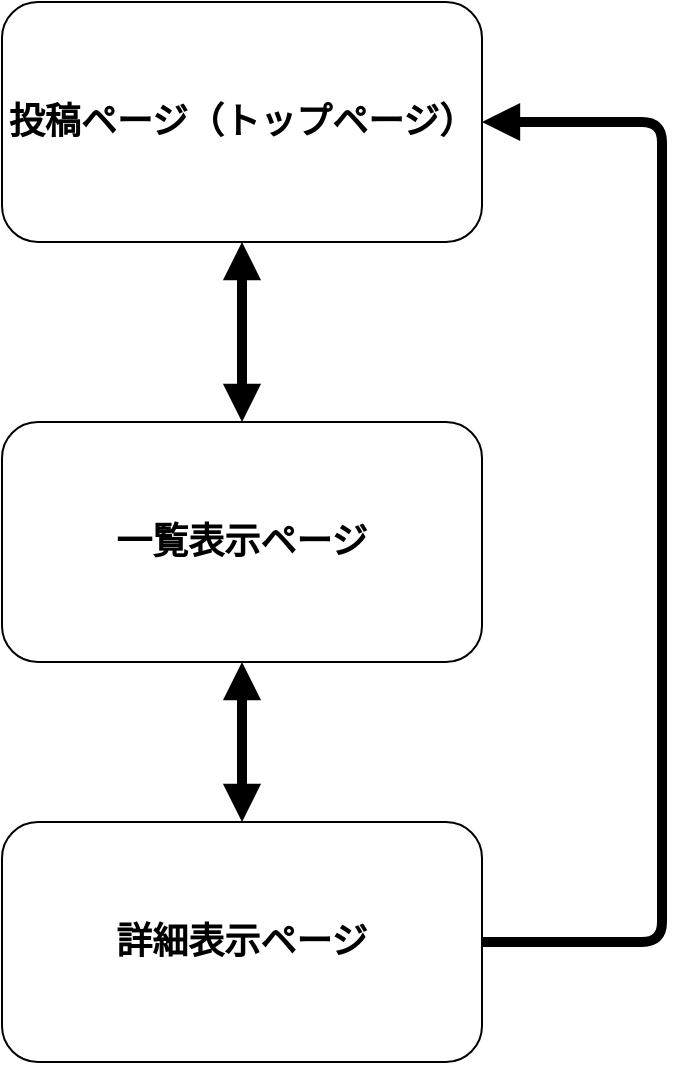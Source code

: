 <mxfile>
    <diagram id="X2_kJJCyzKqL5pP_5GuB" name="ページ1">
        <mxGraphModel dx="443" dy="690" grid="1" gridSize="10" guides="1" tooltips="1" connect="1" arrows="1" fold="1" page="1" pageScale="1" pageWidth="1169" pageHeight="827" math="0" shadow="0">
            <root>
                <mxCell id="0"/>
                <mxCell id="1" parent="0"/>
                <mxCell id="8" style="edgeStyle=none;html=1;startArrow=block;startFill=1;endArrow=block;endFill=1;strokeWidth=5;" edge="1" parent="1" source="2" target="5">
                    <mxGeometry relative="1" as="geometry"/>
                </mxCell>
                <mxCell id="2" value="&lt;font style=&quot;font-size: 18px;&quot;&gt;&lt;b&gt;投稿ページ（トップページ）&lt;/b&gt;&lt;/font&gt;" style="rounded=1;whiteSpace=wrap;html=1;" vertex="1" parent="1">
                    <mxGeometry x="390" y="70" width="240" height="120" as="geometry"/>
                </mxCell>
                <mxCell id="5" value="&lt;span style=&quot;font-size: 18px;&quot;&gt;&lt;b&gt;一覧表示ページ&lt;/b&gt;&lt;/span&gt;" style="rounded=1;whiteSpace=wrap;html=1;" vertex="1" parent="1">
                    <mxGeometry x="390" y="280" width="240" height="120" as="geometry"/>
                </mxCell>
                <mxCell id="9" style="edgeStyle=none;html=1;entryX=0.5;entryY=1;entryDx=0;entryDy=0;strokeWidth=5;endArrow=block;endFill=1;startArrow=block;startFill=1;" edge="1" parent="1" source="6" target="5">
                    <mxGeometry relative="1" as="geometry"/>
                </mxCell>
                <mxCell id="10" style="edgeStyle=elbowEdgeStyle;html=1;exitX=1;exitY=0.5;exitDx=0;exitDy=0;entryX=1;entryY=0.5;entryDx=0;entryDy=0;strokeWidth=5;endArrow=block;endFill=1;" edge="1" parent="1" source="6" target="2">
                    <mxGeometry relative="1" as="geometry">
                        <Array as="points">
                            <mxPoint x="720" y="350"/>
                        </Array>
                    </mxGeometry>
                </mxCell>
                <mxCell id="6" value="&lt;font style=&quot;font-size: 18px;&quot;&gt;&lt;b&gt;詳細表示ページ&lt;/b&gt;&lt;/font&gt;" style="rounded=1;whiteSpace=wrap;html=1;" vertex="1" parent="1">
                    <mxGeometry x="390" y="480" width="240" height="120" as="geometry"/>
                </mxCell>
            </root>
        </mxGraphModel>
    </diagram>
</mxfile>